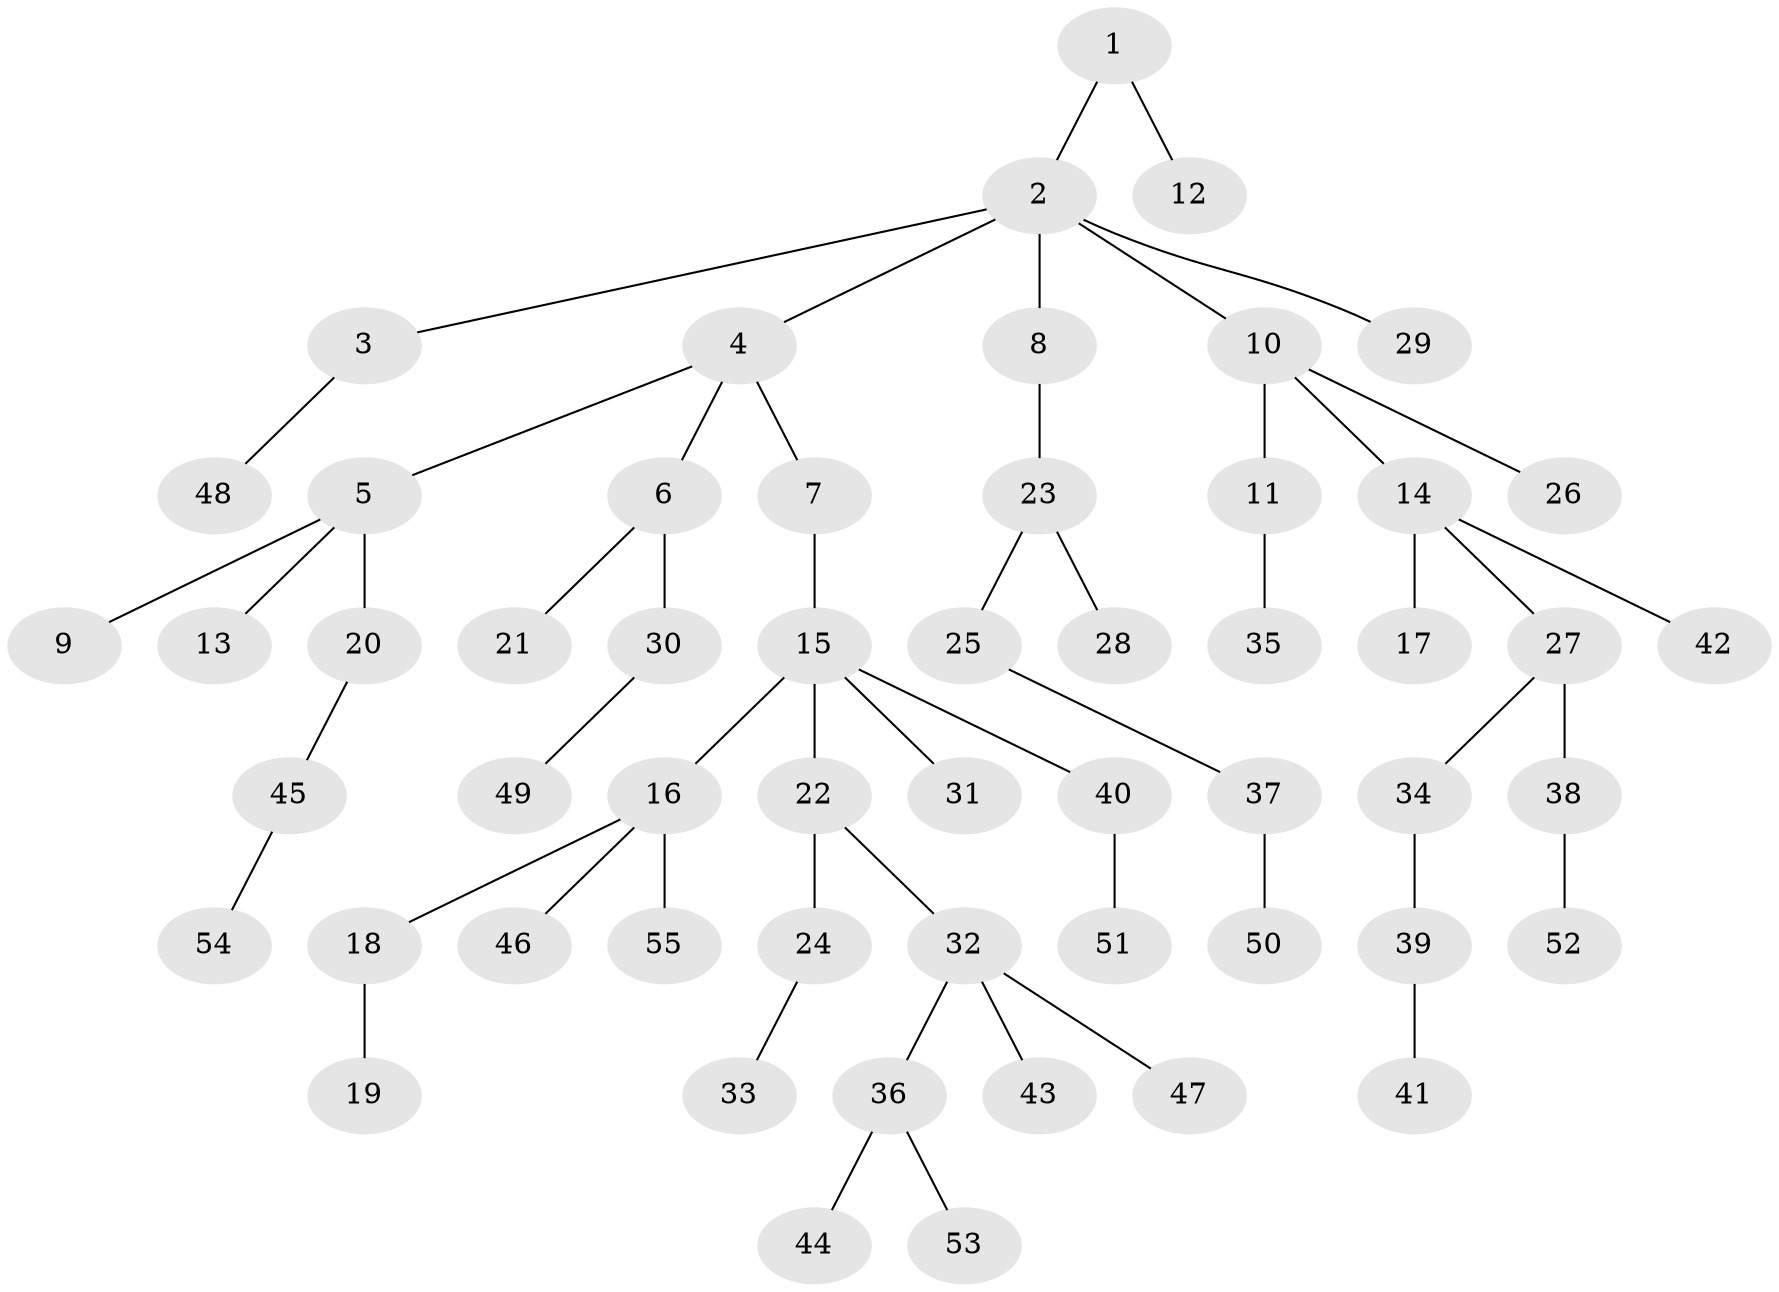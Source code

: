 // Generated by graph-tools (version 1.1) at 2025/02/03/09/25 03:02:25]
// undirected, 55 vertices, 54 edges
graph export_dot {
graph [start="1"]
  node [color=gray90,style=filled];
  1;
  2;
  3;
  4;
  5;
  6;
  7;
  8;
  9;
  10;
  11;
  12;
  13;
  14;
  15;
  16;
  17;
  18;
  19;
  20;
  21;
  22;
  23;
  24;
  25;
  26;
  27;
  28;
  29;
  30;
  31;
  32;
  33;
  34;
  35;
  36;
  37;
  38;
  39;
  40;
  41;
  42;
  43;
  44;
  45;
  46;
  47;
  48;
  49;
  50;
  51;
  52;
  53;
  54;
  55;
  1 -- 2;
  1 -- 12;
  2 -- 3;
  2 -- 4;
  2 -- 8;
  2 -- 10;
  2 -- 29;
  3 -- 48;
  4 -- 5;
  4 -- 6;
  4 -- 7;
  5 -- 9;
  5 -- 13;
  5 -- 20;
  6 -- 21;
  6 -- 30;
  7 -- 15;
  8 -- 23;
  10 -- 11;
  10 -- 14;
  10 -- 26;
  11 -- 35;
  14 -- 17;
  14 -- 27;
  14 -- 42;
  15 -- 16;
  15 -- 22;
  15 -- 31;
  15 -- 40;
  16 -- 18;
  16 -- 46;
  16 -- 55;
  18 -- 19;
  20 -- 45;
  22 -- 24;
  22 -- 32;
  23 -- 25;
  23 -- 28;
  24 -- 33;
  25 -- 37;
  27 -- 34;
  27 -- 38;
  30 -- 49;
  32 -- 36;
  32 -- 43;
  32 -- 47;
  34 -- 39;
  36 -- 44;
  36 -- 53;
  37 -- 50;
  38 -- 52;
  39 -- 41;
  40 -- 51;
  45 -- 54;
}
